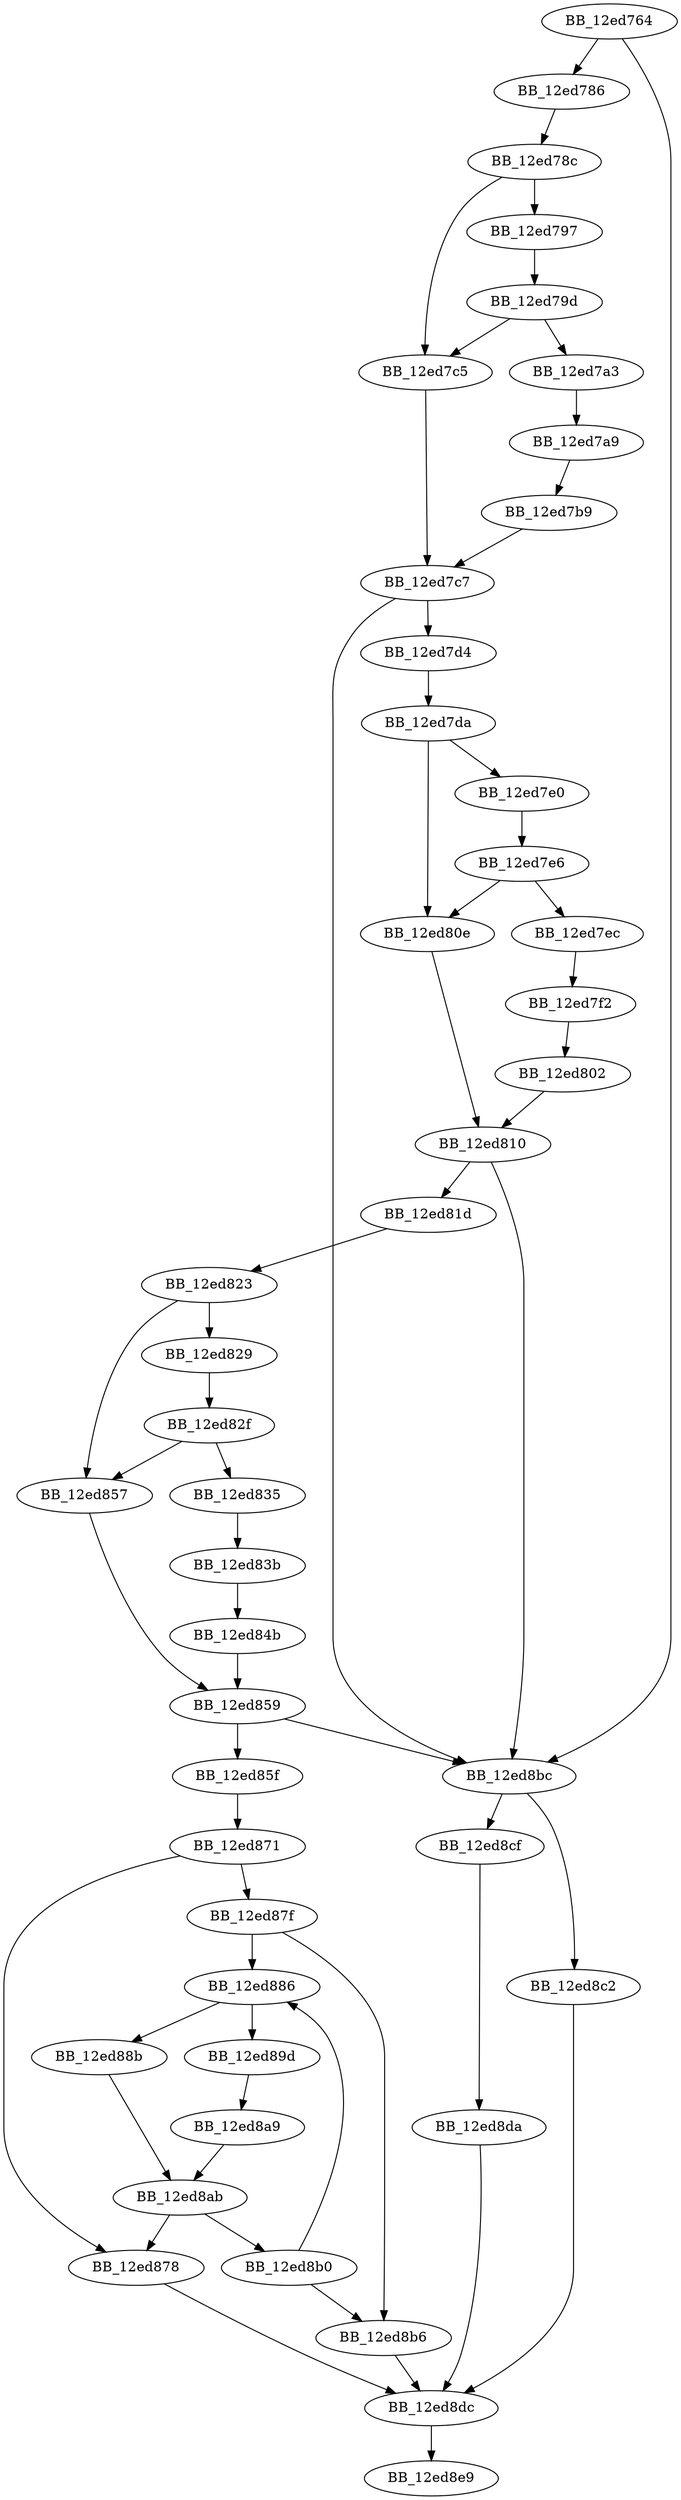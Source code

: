DiGraph __fputwc_nolock{
BB_12ed764->BB_12ed786
BB_12ed764->BB_12ed8bc
BB_12ed786->BB_12ed78c
BB_12ed78c->BB_12ed797
BB_12ed78c->BB_12ed7c5
BB_12ed797->BB_12ed79d
BB_12ed79d->BB_12ed7a3
BB_12ed79d->BB_12ed7c5
BB_12ed7a3->BB_12ed7a9
BB_12ed7a9->BB_12ed7b9
BB_12ed7b9->BB_12ed7c7
BB_12ed7c5->BB_12ed7c7
BB_12ed7c7->BB_12ed7d4
BB_12ed7c7->BB_12ed8bc
BB_12ed7d4->BB_12ed7da
BB_12ed7da->BB_12ed7e0
BB_12ed7da->BB_12ed80e
BB_12ed7e0->BB_12ed7e6
BB_12ed7e6->BB_12ed7ec
BB_12ed7e6->BB_12ed80e
BB_12ed7ec->BB_12ed7f2
BB_12ed7f2->BB_12ed802
BB_12ed802->BB_12ed810
BB_12ed80e->BB_12ed810
BB_12ed810->BB_12ed81d
BB_12ed810->BB_12ed8bc
BB_12ed81d->BB_12ed823
BB_12ed823->BB_12ed829
BB_12ed823->BB_12ed857
BB_12ed829->BB_12ed82f
BB_12ed82f->BB_12ed835
BB_12ed82f->BB_12ed857
BB_12ed835->BB_12ed83b
BB_12ed83b->BB_12ed84b
BB_12ed84b->BB_12ed859
BB_12ed857->BB_12ed859
BB_12ed859->BB_12ed85f
BB_12ed859->BB_12ed8bc
BB_12ed85f->BB_12ed871
BB_12ed871->BB_12ed878
BB_12ed871->BB_12ed87f
BB_12ed878->BB_12ed8dc
BB_12ed87f->BB_12ed886
BB_12ed87f->BB_12ed8b6
BB_12ed886->BB_12ed88b
BB_12ed886->BB_12ed89d
BB_12ed88b->BB_12ed8ab
BB_12ed89d->BB_12ed8a9
BB_12ed8a9->BB_12ed8ab
BB_12ed8ab->BB_12ed878
BB_12ed8ab->BB_12ed8b0
BB_12ed8b0->BB_12ed886
BB_12ed8b0->BB_12ed8b6
BB_12ed8b6->BB_12ed8dc
BB_12ed8bc->BB_12ed8c2
BB_12ed8bc->BB_12ed8cf
BB_12ed8c2->BB_12ed8dc
BB_12ed8cf->BB_12ed8da
BB_12ed8da->BB_12ed8dc
BB_12ed8dc->BB_12ed8e9
}
